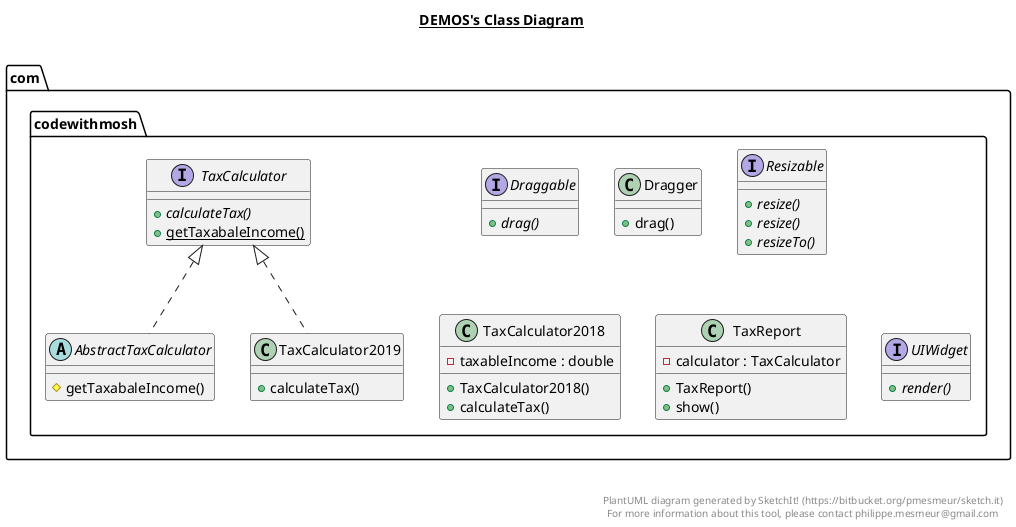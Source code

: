 @startuml

title __DEMOS's Class Diagram__\n

  namespace com.codewithmosh {
    abstract class com.codewithmosh.AbstractTaxCalculator {
        # getTaxabaleIncome()
    }
  }
  

  namespace com.codewithmosh {
    interface com.codewithmosh.Draggable {
        {abstract} + drag()
    }
  }
  

  namespace com.codewithmosh {
    class com.codewithmosh.Dragger {
        + drag()
    }
  }
  

  namespace com.codewithmosh {
    interface com.codewithmosh.Resizable {
        {abstract} + resize()
        {abstract} + resize()
        {abstract} + resizeTo()
    }
  }
  

  namespace com.codewithmosh {
    interface com.codewithmosh.TaxCalculator {
        {abstract} + calculateTax()
        {static} + getTaxabaleIncome()
    }
  }
  

  namespace com.codewithmosh {
    class com.codewithmosh.TaxCalculator2018 {
        - taxableIncome : double
        + TaxCalculator2018()
        + calculateTax()
    }
  }
  

  namespace com.codewithmosh {
    class com.codewithmosh.TaxCalculator2019 {
        + calculateTax()
    }
  }
  

  namespace com.codewithmosh {
    class com.codewithmosh.TaxReport {
        - calculator : TaxCalculator
        + TaxReport()
        + show()
    }
  }
  

  namespace com.codewithmosh {
    interface com.codewithmosh.UIWidget {
        {abstract} + render()
    }
  }
  

  com.codewithmosh.AbstractTaxCalculator .up.|> TaxCalculator
  com.codewithmosh.TaxCalculator2019 .up.|> TaxCalculator


right footer


PlantUML diagram generated by SketchIt! (https://bitbucket.org/pmesmeur/sketch.it)
For more information about this tool, please contact philippe.mesmeur@gmail.com
endfooter

@enduml
